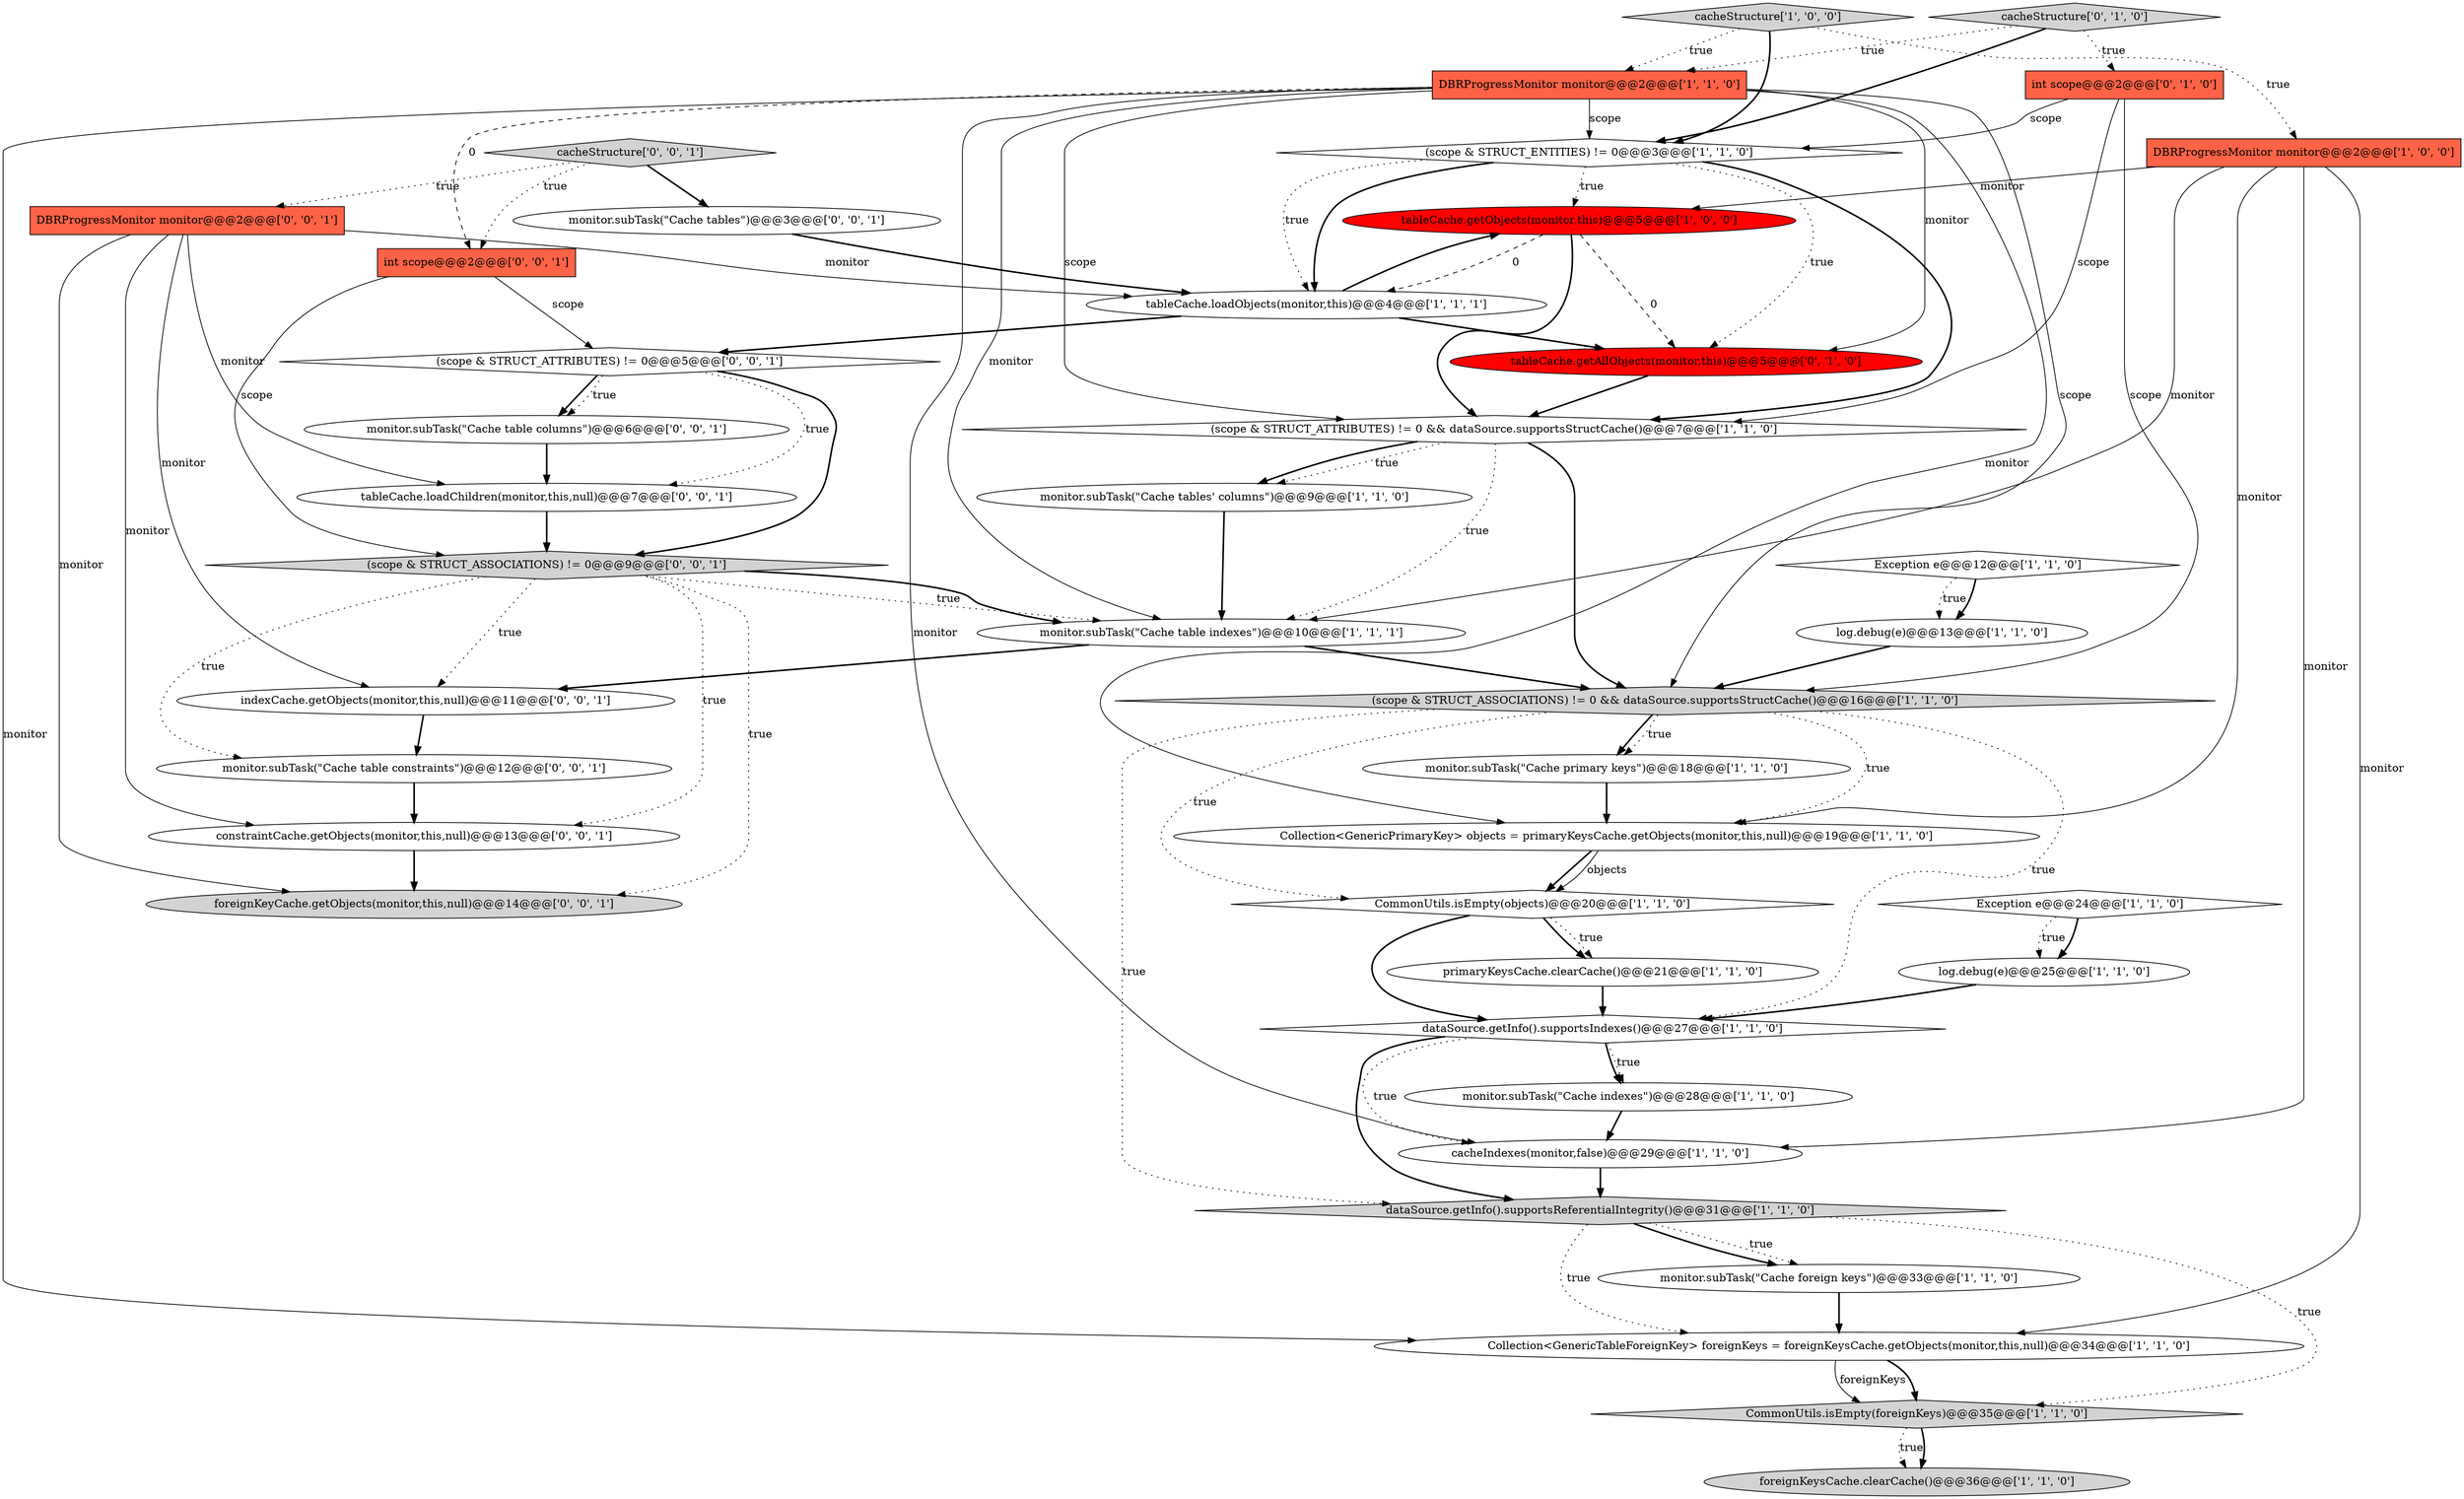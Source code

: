 digraph {
29 [style = filled, label = "constraintCache.getObjects(monitor,this,null)@@@13@@@['0', '0', '1']", fillcolor = white, shape = ellipse image = "AAA0AAABBB3BBB"];
2 [style = filled, label = "foreignKeysCache.clearCache()@@@36@@@['1', '1', '0']", fillcolor = lightgray, shape = ellipse image = "AAA0AAABBB1BBB"];
28 [style = filled, label = "tableCache.getAllObjects(monitor,this)@@@5@@@['0', '1', '0']", fillcolor = red, shape = ellipse image = "AAA1AAABBB2BBB"];
8 [style = filled, label = "Collection<GenericPrimaryKey> objects = primaryKeysCache.getObjects(monitor,this,null)@@@19@@@['1', '1', '0']", fillcolor = white, shape = ellipse image = "AAA0AAABBB1BBB"];
33 [style = filled, label = "monitor.subTask(\"Cache table columns\")@@@6@@@['0', '0', '1']", fillcolor = white, shape = ellipse image = "AAA0AAABBB3BBB"];
21 [style = filled, label = "(scope & STRUCT_ASSOCIATIONS) != 0 && dataSource.supportsStructCache()@@@16@@@['1', '1', '0']", fillcolor = lightgray, shape = diamond image = "AAA0AAABBB1BBB"];
20 [style = filled, label = "log.debug(e)@@@25@@@['1', '1', '0']", fillcolor = white, shape = ellipse image = "AAA0AAABBB1BBB"];
0 [style = filled, label = "monitor.subTask(\"Cache primary keys\")@@@18@@@['1', '1', '0']", fillcolor = white, shape = ellipse image = "AAA0AAABBB1BBB"];
40 [style = filled, label = "tableCache.loadChildren(monitor,this,null)@@@7@@@['0', '0', '1']", fillcolor = white, shape = ellipse image = "AAA0AAABBB3BBB"];
12 [style = filled, label = "monitor.subTask(\"Cache table indexes\")@@@10@@@['1', '1', '1']", fillcolor = white, shape = ellipse image = "AAA0AAABBB1BBB"];
24 [style = filled, label = "primaryKeysCache.clearCache()@@@21@@@['1', '1', '0']", fillcolor = white, shape = ellipse image = "AAA0AAABBB1BBB"];
4 [style = filled, label = "cacheStructure['1', '0', '0']", fillcolor = lightgray, shape = diamond image = "AAA0AAABBB1BBB"];
30 [style = filled, label = "(scope & STRUCT_ASSOCIATIONS) != 0@@@9@@@['0', '0', '1']", fillcolor = lightgray, shape = diamond image = "AAA0AAABBB3BBB"];
19 [style = filled, label = "Exception e@@@12@@@['1', '1', '0']", fillcolor = white, shape = diamond image = "AAA0AAABBB1BBB"];
34 [style = filled, label = "(scope & STRUCT_ATTRIBUTES) != 0@@@5@@@['0', '0', '1']", fillcolor = white, shape = diamond image = "AAA0AAABBB3BBB"];
32 [style = filled, label = "foreignKeyCache.getObjects(monitor,this,null)@@@14@@@['0', '0', '1']", fillcolor = lightgray, shape = ellipse image = "AAA0AAABBB3BBB"];
26 [style = filled, label = "cacheStructure['0', '1', '0']", fillcolor = lightgray, shape = diamond image = "AAA0AAABBB2BBB"];
18 [style = filled, label = "DBRProgressMonitor monitor@@@2@@@['1', '1', '0']", fillcolor = tomato, shape = box image = "AAA0AAABBB1BBB"];
14 [style = filled, label = "CommonUtils.isEmpty(objects)@@@20@@@['1', '1', '0']", fillcolor = white, shape = diamond image = "AAA0AAABBB1BBB"];
17 [style = filled, label = "tableCache.getObjects(monitor,this)@@@5@@@['1', '0', '0']", fillcolor = red, shape = ellipse image = "AAA1AAABBB1BBB"];
7 [style = filled, label = "log.debug(e)@@@13@@@['1', '1', '0']", fillcolor = white, shape = ellipse image = "AAA0AAABBB1BBB"];
9 [style = filled, label = "DBRProgressMonitor monitor@@@2@@@['1', '0', '0']", fillcolor = tomato, shape = box image = "AAA0AAABBB1BBB"];
23 [style = filled, label = "dataSource.getInfo().supportsReferentialIntegrity()@@@31@@@['1', '1', '0']", fillcolor = lightgray, shape = diamond image = "AAA0AAABBB1BBB"];
1 [style = filled, label = "tableCache.loadObjects(monitor,this)@@@4@@@['1', '1', '1']", fillcolor = white, shape = ellipse image = "AAA0AAABBB1BBB"];
27 [style = filled, label = "int scope@@@2@@@['0', '1', '0']", fillcolor = tomato, shape = box image = "AAA0AAABBB2BBB"];
31 [style = filled, label = "indexCache.getObjects(monitor,this,null)@@@11@@@['0', '0', '1']", fillcolor = white, shape = ellipse image = "AAA0AAABBB3BBB"];
35 [style = filled, label = "cacheStructure['0', '0', '1']", fillcolor = lightgray, shape = diamond image = "AAA0AAABBB3BBB"];
16 [style = filled, label = "cacheIndexes(monitor,false)@@@29@@@['1', '1', '0']", fillcolor = white, shape = ellipse image = "AAA0AAABBB1BBB"];
36 [style = filled, label = "monitor.subTask(\"Cache table constraints\")@@@12@@@['0', '0', '1']", fillcolor = white, shape = ellipse image = "AAA0AAABBB3BBB"];
15 [style = filled, label = "CommonUtils.isEmpty(foreignKeys)@@@35@@@['1', '1', '0']", fillcolor = lightgray, shape = diamond image = "AAA0AAABBB1BBB"];
38 [style = filled, label = "int scope@@@2@@@['0', '0', '1']", fillcolor = tomato, shape = box image = "AAA0AAABBB3BBB"];
13 [style = filled, label = "monitor.subTask(\"Cache tables' columns\")@@@9@@@['1', '1', '0']", fillcolor = white, shape = ellipse image = "AAA0AAABBB1BBB"];
3 [style = filled, label = "(scope & STRUCT_ATTRIBUTES) != 0 && dataSource.supportsStructCache()@@@7@@@['1', '1', '0']", fillcolor = white, shape = diamond image = "AAA0AAABBB1BBB"];
39 [style = filled, label = "monitor.subTask(\"Cache tables\")@@@3@@@['0', '0', '1']", fillcolor = white, shape = ellipse image = "AAA0AAABBB3BBB"];
6 [style = filled, label = "monitor.subTask(\"Cache foreign keys\")@@@33@@@['1', '1', '0']", fillcolor = white, shape = ellipse image = "AAA0AAABBB1BBB"];
22 [style = filled, label = "dataSource.getInfo().supportsIndexes()@@@27@@@['1', '1', '0']", fillcolor = white, shape = diamond image = "AAA0AAABBB1BBB"];
5 [style = filled, label = "Exception e@@@24@@@['1', '1', '0']", fillcolor = white, shape = diamond image = "AAA0AAABBB1BBB"];
11 [style = filled, label = "(scope & STRUCT_ENTITIES) != 0@@@3@@@['1', '1', '0']", fillcolor = white, shape = diamond image = "AAA0AAABBB1BBB"];
25 [style = filled, label = "monitor.subTask(\"Cache indexes\")@@@28@@@['1', '1', '0']", fillcolor = white, shape = ellipse image = "AAA0AAABBB1BBB"];
10 [style = filled, label = "Collection<GenericTableForeignKey> foreignKeys = foreignKeysCache.getObjects(monitor,this,null)@@@34@@@['1', '1', '0']", fillcolor = white, shape = ellipse image = "AAA0AAABBB1BBB"];
37 [style = filled, label = "DBRProgressMonitor monitor@@@2@@@['0', '0', '1']", fillcolor = tomato, shape = box image = "AAA0AAABBB3BBB"];
14->24 [style = bold, label=""];
4->18 [style = dotted, label="true"];
37->31 [style = solid, label="monitor"];
5->20 [style = bold, label=""];
37->32 [style = solid, label="monitor"];
36->29 [style = bold, label=""];
11->1 [style = dotted, label="true"];
21->8 [style = dotted, label="true"];
27->21 [style = solid, label="scope"];
37->1 [style = solid, label="monitor"];
18->3 [style = solid, label="scope"];
17->1 [style = dashed, label="0"];
26->11 [style = bold, label=""];
27->3 [style = solid, label="scope"];
37->40 [style = solid, label="monitor"];
17->28 [style = dashed, label="0"];
1->28 [style = bold, label=""];
9->8 [style = solid, label="monitor"];
21->23 [style = dotted, label="true"];
38->34 [style = solid, label="scope"];
22->16 [style = dotted, label="true"];
0->8 [style = bold, label=""];
11->28 [style = dotted, label="true"];
23->15 [style = dotted, label="true"];
35->37 [style = dotted, label="true"];
28->3 [style = bold, label=""];
18->12 [style = solid, label="monitor"];
22->25 [style = bold, label=""];
18->16 [style = solid, label="monitor"];
21->0 [style = bold, label=""];
14->24 [style = dotted, label="true"];
12->21 [style = bold, label=""];
21->0 [style = dotted, label="true"];
9->16 [style = solid, label="monitor"];
15->2 [style = dotted, label="true"];
34->33 [style = bold, label=""];
14->22 [style = bold, label=""];
30->12 [style = dotted, label="true"];
35->38 [style = dotted, label="true"];
21->22 [style = dotted, label="true"];
22->23 [style = bold, label=""];
1->17 [style = bold, label=""];
30->29 [style = dotted, label="true"];
13->12 [style = bold, label=""];
29->32 [style = bold, label=""];
18->8 [style = solid, label="monitor"];
30->32 [style = dotted, label="true"];
26->18 [style = dotted, label="true"];
27->11 [style = solid, label="scope"];
10->15 [style = solid, label="foreignKeys"];
12->31 [style = bold, label=""];
38->30 [style = solid, label="scope"];
37->29 [style = solid, label="monitor"];
26->27 [style = dotted, label="true"];
22->25 [style = dotted, label="true"];
35->39 [style = bold, label=""];
11->17 [style = dotted, label="true"];
8->14 [style = bold, label=""];
31->36 [style = bold, label=""];
18->21 [style = solid, label="scope"];
16->23 [style = bold, label=""];
19->7 [style = dotted, label="true"];
25->16 [style = bold, label=""];
30->36 [style = dotted, label="true"];
9->10 [style = solid, label="monitor"];
23->10 [style = dotted, label="true"];
1->34 [style = bold, label=""];
30->12 [style = bold, label=""];
11->3 [style = bold, label=""];
23->6 [style = bold, label=""];
6->10 [style = bold, label=""];
18->28 [style = solid, label="monitor"];
34->33 [style = dotted, label="true"];
9->17 [style = solid, label="monitor"];
17->3 [style = bold, label=""];
39->1 [style = bold, label=""];
3->21 [style = bold, label=""];
40->30 [style = bold, label=""];
18->10 [style = solid, label="monitor"];
30->31 [style = dotted, label="true"];
34->40 [style = dotted, label="true"];
3->13 [style = dotted, label="true"];
15->2 [style = bold, label=""];
10->15 [style = bold, label=""];
11->1 [style = bold, label=""];
23->6 [style = dotted, label="true"];
24->22 [style = bold, label=""];
18->38 [style = dashed, label="0"];
34->30 [style = bold, label=""];
8->14 [style = solid, label="objects"];
18->11 [style = solid, label="scope"];
20->22 [style = bold, label=""];
33->40 [style = bold, label=""];
3->12 [style = dotted, label="true"];
21->14 [style = dotted, label="true"];
3->13 [style = bold, label=""];
7->21 [style = bold, label=""];
5->20 [style = dotted, label="true"];
9->12 [style = solid, label="monitor"];
4->9 [style = dotted, label="true"];
4->11 [style = bold, label=""];
19->7 [style = bold, label=""];
}

